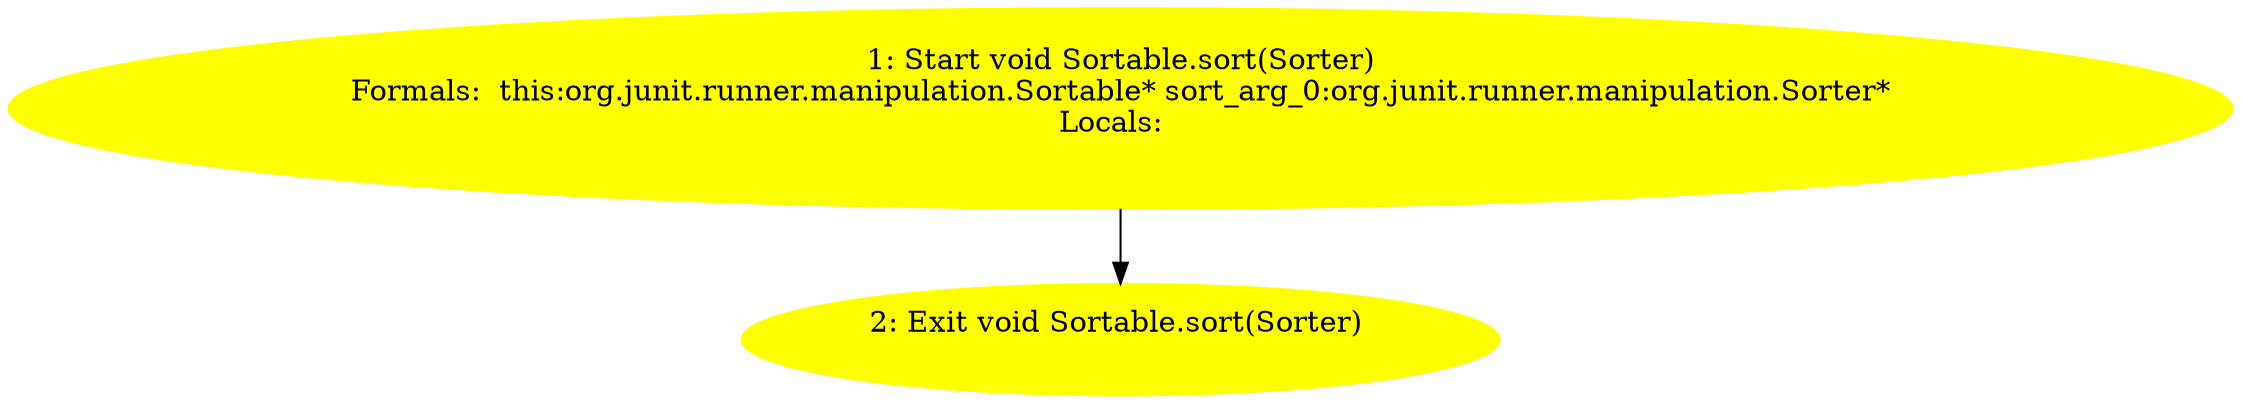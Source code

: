 /* @generated */
digraph cfg {
"org.junit.runner.manipulation.Sortable.sort(org.junit.runner.manipulation.Sorter):void.67caec5cbffe9de28a738c44242ef4e0_1" [label="1: Start void Sortable.sort(Sorter)\nFormals:  this:org.junit.runner.manipulation.Sortable* sort_arg_0:org.junit.runner.manipulation.Sorter*\nLocals:  \n  " color=yellow style=filled]
	

	 "org.junit.runner.manipulation.Sortable.sort(org.junit.runner.manipulation.Sorter):void.67caec5cbffe9de28a738c44242ef4e0_1" -> "org.junit.runner.manipulation.Sortable.sort(org.junit.runner.manipulation.Sorter):void.67caec5cbffe9de28a738c44242ef4e0_2" ;
"org.junit.runner.manipulation.Sortable.sort(org.junit.runner.manipulation.Sorter):void.67caec5cbffe9de28a738c44242ef4e0_2" [label="2: Exit void Sortable.sort(Sorter) \n  " color=yellow style=filled]
	

}
